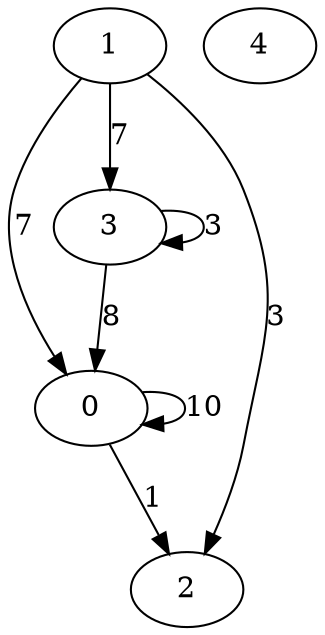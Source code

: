 digraph G {
	0;
	0 -> 0 [ label="10" ] ;
	0 -> 2 [ label="1" ] ;
	1;
	1 -> 0 [ label="7" ] ;
	1 -> 2 [ label="3" ] ;
	1 -> 3 [ label="7" ] ;
	2;
	3;
	3 -> 0 [ label="8" ] ;
	3 -> 3 [ label="3" ] ;
	4;
}
